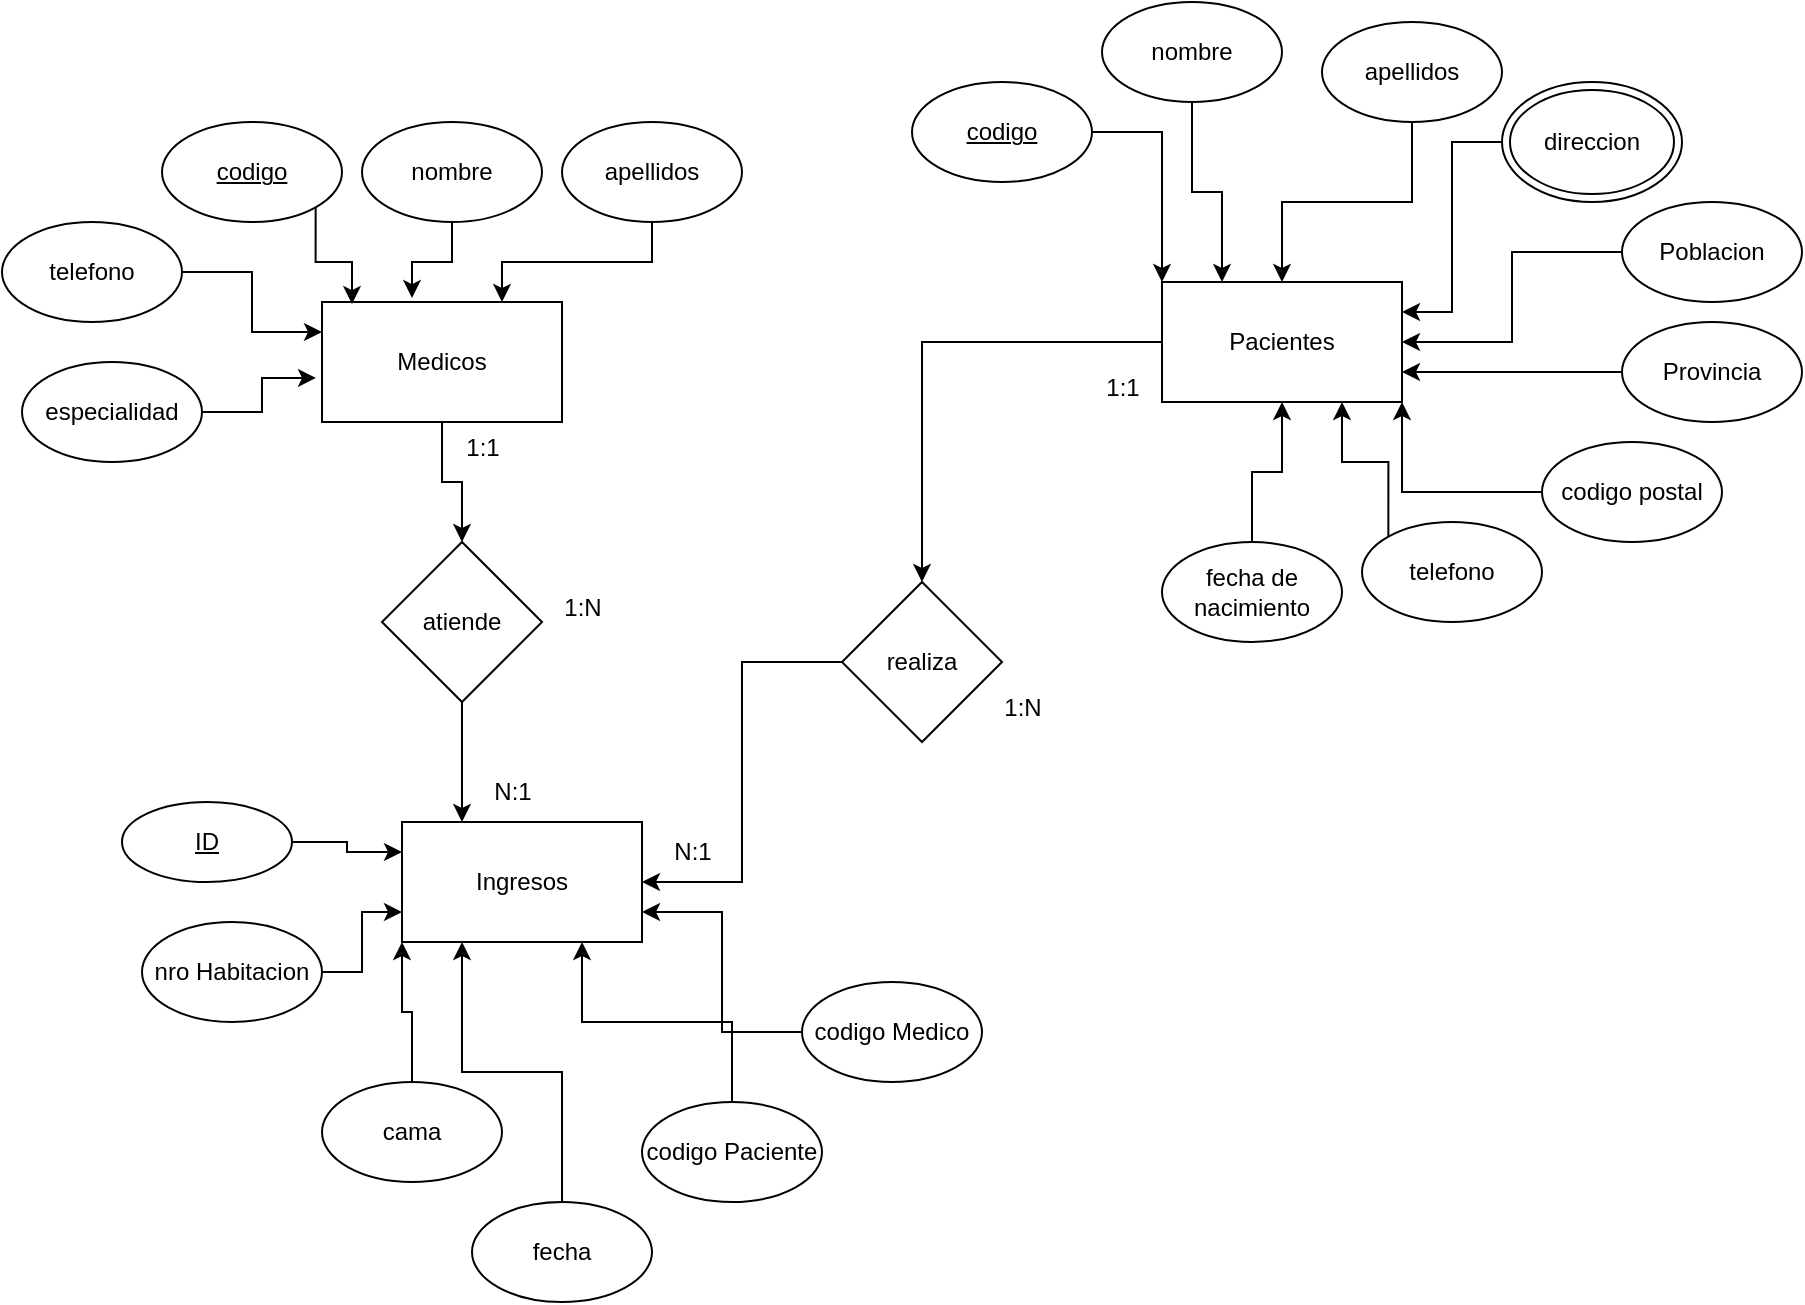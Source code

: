 <mxfile version="24.4.0" type="github">
  <diagram name="Page-1" id="EH_Mn9N2_SbjCynz8441">
    <mxGraphModel dx="2180" dy="1896" grid="1" gridSize="10" guides="1" tooltips="1" connect="1" arrows="1" fold="1" page="1" pageScale="1" pageWidth="850" pageHeight="1100" math="0" shadow="0">
      <root>
        <mxCell id="0" />
        <mxCell id="1" parent="0" />
        <mxCell id="BsD7sITvxh7SvgG3ReSy-55" style="edgeStyle=orthogonalEdgeStyle;rounded=0;orthogonalLoop=1;jettySize=auto;html=1;entryX=0.5;entryY=0;entryDx=0;entryDy=0;" edge="1" parent="1" source="BsD7sITvxh7SvgG3ReSy-1" target="BsD7sITvxh7SvgG3ReSy-54">
          <mxGeometry relative="1" as="geometry" />
        </mxCell>
        <mxCell id="BsD7sITvxh7SvgG3ReSy-1" value="Medicos" style="rounded=0;whiteSpace=wrap;html=1;" vertex="1" parent="1">
          <mxGeometry x="110" y="130" width="120" height="60" as="geometry" />
        </mxCell>
        <mxCell id="BsD7sITvxh7SvgG3ReSy-49" style="edgeStyle=orthogonalEdgeStyle;rounded=0;orthogonalLoop=1;jettySize=auto;html=1;" edge="1" parent="1" source="BsD7sITvxh7SvgG3ReSy-2" target="BsD7sITvxh7SvgG3ReSy-48">
          <mxGeometry relative="1" as="geometry" />
        </mxCell>
        <mxCell id="BsD7sITvxh7SvgG3ReSy-2" value="Pacientes" style="rounded=0;whiteSpace=wrap;html=1;" vertex="1" parent="1">
          <mxGeometry x="530" y="120" width="120" height="60" as="geometry" />
        </mxCell>
        <mxCell id="BsD7sITvxh7SvgG3ReSy-3" value="Ingresos" style="rounded=0;whiteSpace=wrap;html=1;" vertex="1" parent="1">
          <mxGeometry x="150" y="390" width="120" height="60" as="geometry" />
        </mxCell>
        <mxCell id="BsD7sITvxh7SvgG3ReSy-5" value="&lt;u&gt;codigo&lt;/u&gt;" style="ellipse;whiteSpace=wrap;html=1;" vertex="1" parent="1">
          <mxGeometry x="30" y="40" width="90" height="50" as="geometry" />
        </mxCell>
        <mxCell id="BsD7sITvxh7SvgG3ReSy-8" value="&lt;div&gt;nombre&lt;/div&gt;" style="ellipse;whiteSpace=wrap;html=1;" vertex="1" parent="1">
          <mxGeometry x="130" y="40" width="90" height="50" as="geometry" />
        </mxCell>
        <mxCell id="BsD7sITvxh7SvgG3ReSy-20" style="edgeStyle=orthogonalEdgeStyle;rounded=0;orthogonalLoop=1;jettySize=auto;html=1;entryX=0.75;entryY=0;entryDx=0;entryDy=0;" edge="1" parent="1" source="BsD7sITvxh7SvgG3ReSy-9" target="BsD7sITvxh7SvgG3ReSy-1">
          <mxGeometry relative="1" as="geometry" />
        </mxCell>
        <mxCell id="BsD7sITvxh7SvgG3ReSy-9" value="&lt;div&gt;apellidos&lt;/div&gt;" style="ellipse;whiteSpace=wrap;html=1;" vertex="1" parent="1">
          <mxGeometry x="230" y="40" width="90" height="50" as="geometry" />
        </mxCell>
        <mxCell id="BsD7sITvxh7SvgG3ReSy-32" style="edgeStyle=orthogonalEdgeStyle;rounded=0;orthogonalLoop=1;jettySize=auto;html=1;entryX=1;entryY=0.25;entryDx=0;entryDy=0;" edge="1" parent="1" source="BsD7sITvxh7SvgG3ReSy-11" target="BsD7sITvxh7SvgG3ReSy-2">
          <mxGeometry relative="1" as="geometry" />
        </mxCell>
        <mxCell id="BsD7sITvxh7SvgG3ReSy-11" value="direccion" style="ellipse;shape=doubleEllipse;whiteSpace=wrap;html=1;" vertex="1" parent="1">
          <mxGeometry x="700" y="20" width="90" height="60" as="geometry" />
        </mxCell>
        <mxCell id="BsD7sITvxh7SvgG3ReSy-22" style="edgeStyle=orthogonalEdgeStyle;rounded=0;orthogonalLoop=1;jettySize=auto;html=1;entryX=0;entryY=0;entryDx=0;entryDy=0;" edge="1" parent="1" source="BsD7sITvxh7SvgG3ReSy-12" target="BsD7sITvxh7SvgG3ReSy-2">
          <mxGeometry relative="1" as="geometry" />
        </mxCell>
        <mxCell id="BsD7sITvxh7SvgG3ReSy-12" value="&lt;u&gt;codigo&lt;/u&gt;" style="ellipse;whiteSpace=wrap;html=1;" vertex="1" parent="1">
          <mxGeometry x="405" y="20" width="90" height="50" as="geometry" />
        </mxCell>
        <mxCell id="BsD7sITvxh7SvgG3ReSy-17" style="edgeStyle=orthogonalEdgeStyle;rounded=0;orthogonalLoop=1;jettySize=auto;html=1;entryX=0;entryY=0.25;entryDx=0;entryDy=0;" edge="1" parent="1" source="BsD7sITvxh7SvgG3ReSy-13" target="BsD7sITvxh7SvgG3ReSy-1">
          <mxGeometry relative="1" as="geometry" />
        </mxCell>
        <mxCell id="BsD7sITvxh7SvgG3ReSy-13" value="&lt;div&gt;telefono&lt;/div&gt;" style="ellipse;whiteSpace=wrap;html=1;" vertex="1" parent="1">
          <mxGeometry x="-50" y="90" width="90" height="50" as="geometry" />
        </mxCell>
        <mxCell id="BsD7sITvxh7SvgG3ReSy-14" value="&lt;div&gt;especialidad&lt;/div&gt;" style="ellipse;whiteSpace=wrap;html=1;" vertex="1" parent="1">
          <mxGeometry x="-40" y="160" width="90" height="50" as="geometry" />
        </mxCell>
        <mxCell id="BsD7sITvxh7SvgG3ReSy-16" style="edgeStyle=orthogonalEdgeStyle;rounded=0;orthogonalLoop=1;jettySize=auto;html=1;exitX=1;exitY=1;exitDx=0;exitDy=0;entryX=0.125;entryY=0.017;entryDx=0;entryDy=0;entryPerimeter=0;" edge="1" parent="1" source="BsD7sITvxh7SvgG3ReSy-5" target="BsD7sITvxh7SvgG3ReSy-1">
          <mxGeometry relative="1" as="geometry" />
        </mxCell>
        <mxCell id="BsD7sITvxh7SvgG3ReSy-18" style="edgeStyle=orthogonalEdgeStyle;rounded=0;orthogonalLoop=1;jettySize=auto;html=1;entryX=-0.025;entryY=0.633;entryDx=0;entryDy=0;entryPerimeter=0;" edge="1" parent="1" source="BsD7sITvxh7SvgG3ReSy-14" target="BsD7sITvxh7SvgG3ReSy-1">
          <mxGeometry relative="1" as="geometry" />
        </mxCell>
        <mxCell id="BsD7sITvxh7SvgG3ReSy-19" style="edgeStyle=orthogonalEdgeStyle;rounded=0;orthogonalLoop=1;jettySize=auto;html=1;entryX=0.375;entryY=-0.033;entryDx=0;entryDy=0;entryPerimeter=0;" edge="1" parent="1" source="BsD7sITvxh7SvgG3ReSy-8" target="BsD7sITvxh7SvgG3ReSy-1">
          <mxGeometry relative="1" as="geometry" />
        </mxCell>
        <mxCell id="BsD7sITvxh7SvgG3ReSy-30" style="edgeStyle=orthogonalEdgeStyle;rounded=0;orthogonalLoop=1;jettySize=auto;html=1;entryX=0.25;entryY=0;entryDx=0;entryDy=0;" edge="1" parent="1" source="BsD7sITvxh7SvgG3ReSy-23" target="BsD7sITvxh7SvgG3ReSy-2">
          <mxGeometry relative="1" as="geometry" />
        </mxCell>
        <mxCell id="BsD7sITvxh7SvgG3ReSy-23" value="nombre" style="ellipse;whiteSpace=wrap;html=1;" vertex="1" parent="1">
          <mxGeometry x="500" y="-20" width="90" height="50" as="geometry" />
        </mxCell>
        <mxCell id="BsD7sITvxh7SvgG3ReSy-31" style="edgeStyle=orthogonalEdgeStyle;rounded=0;orthogonalLoop=1;jettySize=auto;html=1;entryX=0.5;entryY=0;entryDx=0;entryDy=0;" edge="1" parent="1" source="BsD7sITvxh7SvgG3ReSy-24" target="BsD7sITvxh7SvgG3ReSy-2">
          <mxGeometry relative="1" as="geometry" />
        </mxCell>
        <mxCell id="BsD7sITvxh7SvgG3ReSy-24" value="apellidos" style="ellipse;whiteSpace=wrap;html=1;" vertex="1" parent="1">
          <mxGeometry x="610" y="-10" width="90" height="50" as="geometry" />
        </mxCell>
        <mxCell id="BsD7sITvxh7SvgG3ReSy-33" style="edgeStyle=orthogonalEdgeStyle;rounded=0;orthogonalLoop=1;jettySize=auto;html=1;entryX=1;entryY=0.5;entryDx=0;entryDy=0;" edge="1" parent="1" source="BsD7sITvxh7SvgG3ReSy-25" target="BsD7sITvxh7SvgG3ReSy-2">
          <mxGeometry relative="1" as="geometry" />
        </mxCell>
        <mxCell id="BsD7sITvxh7SvgG3ReSy-25" value="Poblacion" style="ellipse;whiteSpace=wrap;html=1;" vertex="1" parent="1">
          <mxGeometry x="760" y="80" width="90" height="50" as="geometry" />
        </mxCell>
        <mxCell id="BsD7sITvxh7SvgG3ReSy-34" style="edgeStyle=orthogonalEdgeStyle;rounded=0;orthogonalLoop=1;jettySize=auto;html=1;entryX=1;entryY=0.75;entryDx=0;entryDy=0;" edge="1" parent="1" source="BsD7sITvxh7SvgG3ReSy-26" target="BsD7sITvxh7SvgG3ReSy-2">
          <mxGeometry relative="1" as="geometry" />
        </mxCell>
        <mxCell id="BsD7sITvxh7SvgG3ReSy-26" value="Provincia" style="ellipse;whiteSpace=wrap;html=1;" vertex="1" parent="1">
          <mxGeometry x="760" y="140" width="90" height="50" as="geometry" />
        </mxCell>
        <mxCell id="BsD7sITvxh7SvgG3ReSy-35" style="edgeStyle=orthogonalEdgeStyle;rounded=0;orthogonalLoop=1;jettySize=auto;html=1;entryX=1;entryY=1;entryDx=0;entryDy=0;" edge="1" parent="1" source="BsD7sITvxh7SvgG3ReSy-27" target="BsD7sITvxh7SvgG3ReSy-2">
          <mxGeometry relative="1" as="geometry" />
        </mxCell>
        <mxCell id="BsD7sITvxh7SvgG3ReSy-27" value="codigo postal" style="ellipse;whiteSpace=wrap;html=1;" vertex="1" parent="1">
          <mxGeometry x="720" y="200" width="90" height="50" as="geometry" />
        </mxCell>
        <mxCell id="BsD7sITvxh7SvgG3ReSy-36" style="edgeStyle=orthogonalEdgeStyle;rounded=0;orthogonalLoop=1;jettySize=auto;html=1;exitX=0;exitY=0;exitDx=0;exitDy=0;entryX=0.75;entryY=1;entryDx=0;entryDy=0;" edge="1" parent="1" source="BsD7sITvxh7SvgG3ReSy-28" target="BsD7sITvxh7SvgG3ReSy-2">
          <mxGeometry relative="1" as="geometry" />
        </mxCell>
        <mxCell id="BsD7sITvxh7SvgG3ReSy-28" value="&lt;div&gt;telefono&lt;/div&gt;" style="ellipse;whiteSpace=wrap;html=1;" vertex="1" parent="1">
          <mxGeometry x="630" y="240" width="90" height="50" as="geometry" />
        </mxCell>
        <mxCell id="BsD7sITvxh7SvgG3ReSy-37" style="edgeStyle=orthogonalEdgeStyle;rounded=0;orthogonalLoop=1;jettySize=auto;html=1;entryX=0.5;entryY=1;entryDx=0;entryDy=0;" edge="1" parent="1" source="BsD7sITvxh7SvgG3ReSy-29" target="BsD7sITvxh7SvgG3ReSy-2">
          <mxGeometry relative="1" as="geometry" />
        </mxCell>
        <mxCell id="BsD7sITvxh7SvgG3ReSy-29" value="&lt;div&gt;fecha de nacimiento&lt;/div&gt;" style="ellipse;whiteSpace=wrap;html=1;" vertex="1" parent="1">
          <mxGeometry x="530" y="250" width="90" height="50" as="geometry" />
        </mxCell>
        <mxCell id="BsD7sITvxh7SvgG3ReSy-42" style="edgeStyle=orthogonalEdgeStyle;rounded=0;orthogonalLoop=1;jettySize=auto;html=1;entryX=0;entryY=0.25;entryDx=0;entryDy=0;" edge="1" parent="1" source="BsD7sITvxh7SvgG3ReSy-38" target="BsD7sITvxh7SvgG3ReSy-3">
          <mxGeometry relative="1" as="geometry" />
        </mxCell>
        <mxCell id="BsD7sITvxh7SvgG3ReSy-38" value="&lt;u&gt;ID&lt;/u&gt;" style="ellipse;whiteSpace=wrap;html=1;" vertex="1" parent="1">
          <mxGeometry x="10" y="380" width="85" height="40" as="geometry" />
        </mxCell>
        <mxCell id="BsD7sITvxh7SvgG3ReSy-43" style="edgeStyle=orthogonalEdgeStyle;rounded=0;orthogonalLoop=1;jettySize=auto;html=1;entryX=0;entryY=0.75;entryDx=0;entryDy=0;" edge="1" parent="1" source="BsD7sITvxh7SvgG3ReSy-39" target="BsD7sITvxh7SvgG3ReSy-3">
          <mxGeometry relative="1" as="geometry" />
        </mxCell>
        <mxCell id="BsD7sITvxh7SvgG3ReSy-39" value="&lt;div&gt;nro Habitacion&lt;/div&gt;" style="ellipse;whiteSpace=wrap;html=1;" vertex="1" parent="1">
          <mxGeometry x="20" y="440" width="90" height="50" as="geometry" />
        </mxCell>
        <mxCell id="BsD7sITvxh7SvgG3ReSy-44" style="edgeStyle=orthogonalEdgeStyle;rounded=0;orthogonalLoop=1;jettySize=auto;html=1;entryX=0;entryY=1;entryDx=0;entryDy=0;" edge="1" parent="1" source="BsD7sITvxh7SvgG3ReSy-40" target="BsD7sITvxh7SvgG3ReSy-3">
          <mxGeometry relative="1" as="geometry" />
        </mxCell>
        <mxCell id="BsD7sITvxh7SvgG3ReSy-40" value="&lt;div&gt;cama&lt;/div&gt;" style="ellipse;whiteSpace=wrap;html=1;" vertex="1" parent="1">
          <mxGeometry x="110" y="520" width="90" height="50" as="geometry" />
        </mxCell>
        <mxCell id="BsD7sITvxh7SvgG3ReSy-45" style="edgeStyle=orthogonalEdgeStyle;rounded=0;orthogonalLoop=1;jettySize=auto;html=1;entryX=0.25;entryY=1;entryDx=0;entryDy=0;" edge="1" parent="1" source="BsD7sITvxh7SvgG3ReSy-41" target="BsD7sITvxh7SvgG3ReSy-3">
          <mxGeometry relative="1" as="geometry" />
        </mxCell>
        <mxCell id="BsD7sITvxh7SvgG3ReSy-41" value="&lt;div&gt;fecha&lt;/div&gt;" style="ellipse;whiteSpace=wrap;html=1;" vertex="1" parent="1">
          <mxGeometry x="185" y="580" width="90" height="50" as="geometry" />
        </mxCell>
        <mxCell id="BsD7sITvxh7SvgG3ReSy-50" style="edgeStyle=orthogonalEdgeStyle;rounded=0;orthogonalLoop=1;jettySize=auto;html=1;entryX=1;entryY=0.5;entryDx=0;entryDy=0;" edge="1" parent="1" source="BsD7sITvxh7SvgG3ReSy-48" target="BsD7sITvxh7SvgG3ReSy-3">
          <mxGeometry relative="1" as="geometry" />
        </mxCell>
        <mxCell id="BsD7sITvxh7SvgG3ReSy-48" value="realiza" style="rhombus;whiteSpace=wrap;html=1;" vertex="1" parent="1">
          <mxGeometry x="370" y="270" width="80" height="80" as="geometry" />
        </mxCell>
        <mxCell id="BsD7sITvxh7SvgG3ReSy-51" value="1:1" style="text;html=1;align=center;verticalAlign=middle;resizable=0;points=[];autosize=1;strokeColor=none;fillColor=none;" vertex="1" parent="1">
          <mxGeometry x="490" y="158" width="40" height="30" as="geometry" />
        </mxCell>
        <mxCell id="BsD7sITvxh7SvgG3ReSy-52" value="N:1" style="text;html=1;align=center;verticalAlign=middle;resizable=0;points=[];autosize=1;strokeColor=none;fillColor=none;" vertex="1" parent="1">
          <mxGeometry x="275" y="390" width="40" height="30" as="geometry" />
        </mxCell>
        <mxCell id="BsD7sITvxh7SvgG3ReSy-53" value="1:N" style="text;html=1;align=center;verticalAlign=middle;resizable=0;points=[];autosize=1;strokeColor=none;fillColor=none;" vertex="1" parent="1">
          <mxGeometry x="440" y="318" width="40" height="30" as="geometry" />
        </mxCell>
        <mxCell id="BsD7sITvxh7SvgG3ReSy-56" style="edgeStyle=orthogonalEdgeStyle;rounded=0;orthogonalLoop=1;jettySize=auto;html=1;entryX=0.25;entryY=0;entryDx=0;entryDy=0;" edge="1" parent="1" source="BsD7sITvxh7SvgG3ReSy-54" target="BsD7sITvxh7SvgG3ReSy-3">
          <mxGeometry relative="1" as="geometry" />
        </mxCell>
        <mxCell id="BsD7sITvxh7SvgG3ReSy-54" value="atiende" style="rhombus;whiteSpace=wrap;html=1;" vertex="1" parent="1">
          <mxGeometry x="140" y="250" width="80" height="80" as="geometry" />
        </mxCell>
        <mxCell id="BsD7sITvxh7SvgG3ReSy-57" value="1:1" style="text;html=1;align=center;verticalAlign=middle;resizable=0;points=[];autosize=1;strokeColor=none;fillColor=none;" vertex="1" parent="1">
          <mxGeometry x="170" y="188" width="40" height="30" as="geometry" />
        </mxCell>
        <mxCell id="BsD7sITvxh7SvgG3ReSy-58" value="N:1" style="text;html=1;align=center;verticalAlign=middle;resizable=0;points=[];autosize=1;strokeColor=none;fillColor=none;" vertex="1" parent="1">
          <mxGeometry x="185" y="360" width="40" height="30" as="geometry" />
        </mxCell>
        <mxCell id="BsD7sITvxh7SvgG3ReSy-59" value="1:N" style="text;html=1;align=center;verticalAlign=middle;resizable=0;points=[];autosize=1;strokeColor=none;fillColor=none;" vertex="1" parent="1">
          <mxGeometry x="220" y="268" width="40" height="30" as="geometry" />
        </mxCell>
        <mxCell id="BsD7sITvxh7SvgG3ReSy-61" style="edgeStyle=orthogonalEdgeStyle;rounded=0;orthogonalLoop=1;jettySize=auto;html=1;entryX=0.75;entryY=1;entryDx=0;entryDy=0;" edge="1" parent="1" source="BsD7sITvxh7SvgG3ReSy-60" target="BsD7sITvxh7SvgG3ReSy-3">
          <mxGeometry relative="1" as="geometry" />
        </mxCell>
        <mxCell id="BsD7sITvxh7SvgG3ReSy-60" value="codigo Paciente" style="ellipse;whiteSpace=wrap;html=1;" vertex="1" parent="1">
          <mxGeometry x="270" y="530" width="90" height="50" as="geometry" />
        </mxCell>
        <mxCell id="BsD7sITvxh7SvgG3ReSy-63" style="edgeStyle=orthogonalEdgeStyle;rounded=0;orthogonalLoop=1;jettySize=auto;html=1;entryX=1;entryY=0.75;entryDx=0;entryDy=0;" edge="1" parent="1" source="BsD7sITvxh7SvgG3ReSy-62" target="BsD7sITvxh7SvgG3ReSy-3">
          <mxGeometry relative="1" as="geometry" />
        </mxCell>
        <mxCell id="BsD7sITvxh7SvgG3ReSy-62" value="codigo Medico" style="ellipse;whiteSpace=wrap;html=1;" vertex="1" parent="1">
          <mxGeometry x="350" y="470" width="90" height="50" as="geometry" />
        </mxCell>
      </root>
    </mxGraphModel>
  </diagram>
</mxfile>
